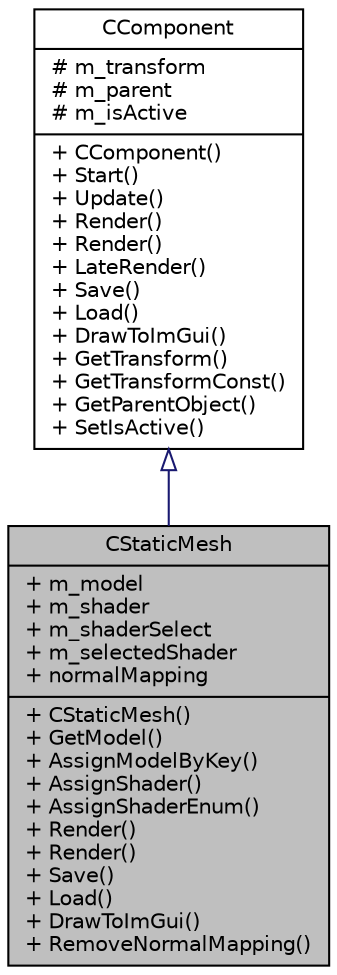 digraph "CStaticMesh"
{
 // LATEX_PDF_SIZE
  edge [fontname="Helvetica",fontsize="10",labelfontname="Helvetica",labelfontsize="10"];
  node [fontname="Helvetica",fontsize="10",shape=record];
  Node0 [label="{CStaticMesh\n|+ m_model\l+ m_shader\l+ m_shaderSelect\l+ m_selectedShader\l+ normalMapping\l|+ CStaticMesh()\l+ GetModel()\l+ AssignModelByKey()\l+ AssignShader()\l+ AssignShaderEnum()\l+ Render()\l+ Render()\l+ Save()\l+ Load()\l+ DrawToImGui()\l+ RemoveNormalMapping()\l}",height=0.2,width=0.4,color="black", fillcolor="grey75", style="filled", fontcolor="black",tooltip="A static mesh containing information on a model."];
  Node1 -> Node0 [dir="back",color="midnightblue",fontsize="10",style="solid",arrowtail="onormal",fontname="Helvetica"];
  Node1 [label="{CComponent\n|# m_transform\l# m_parent\l# m_isActive\l|+ CComponent()\l+ Start()\l+ Update()\l+ Render()\l+ Render()\l+ LateRender()\l+ Save()\l+ Load()\l+ DrawToImGui()\l+ GetTransform()\l+ GetTransformConst()\l+ GetParentObject()\l+ SetIsActive()\l}",height=0.2,width=0.4,color="black", fillcolor="white", style="filled",URL="$class_c_component.html",tooltip="A component of a game object with its own assets and/or behaviour."];
}
